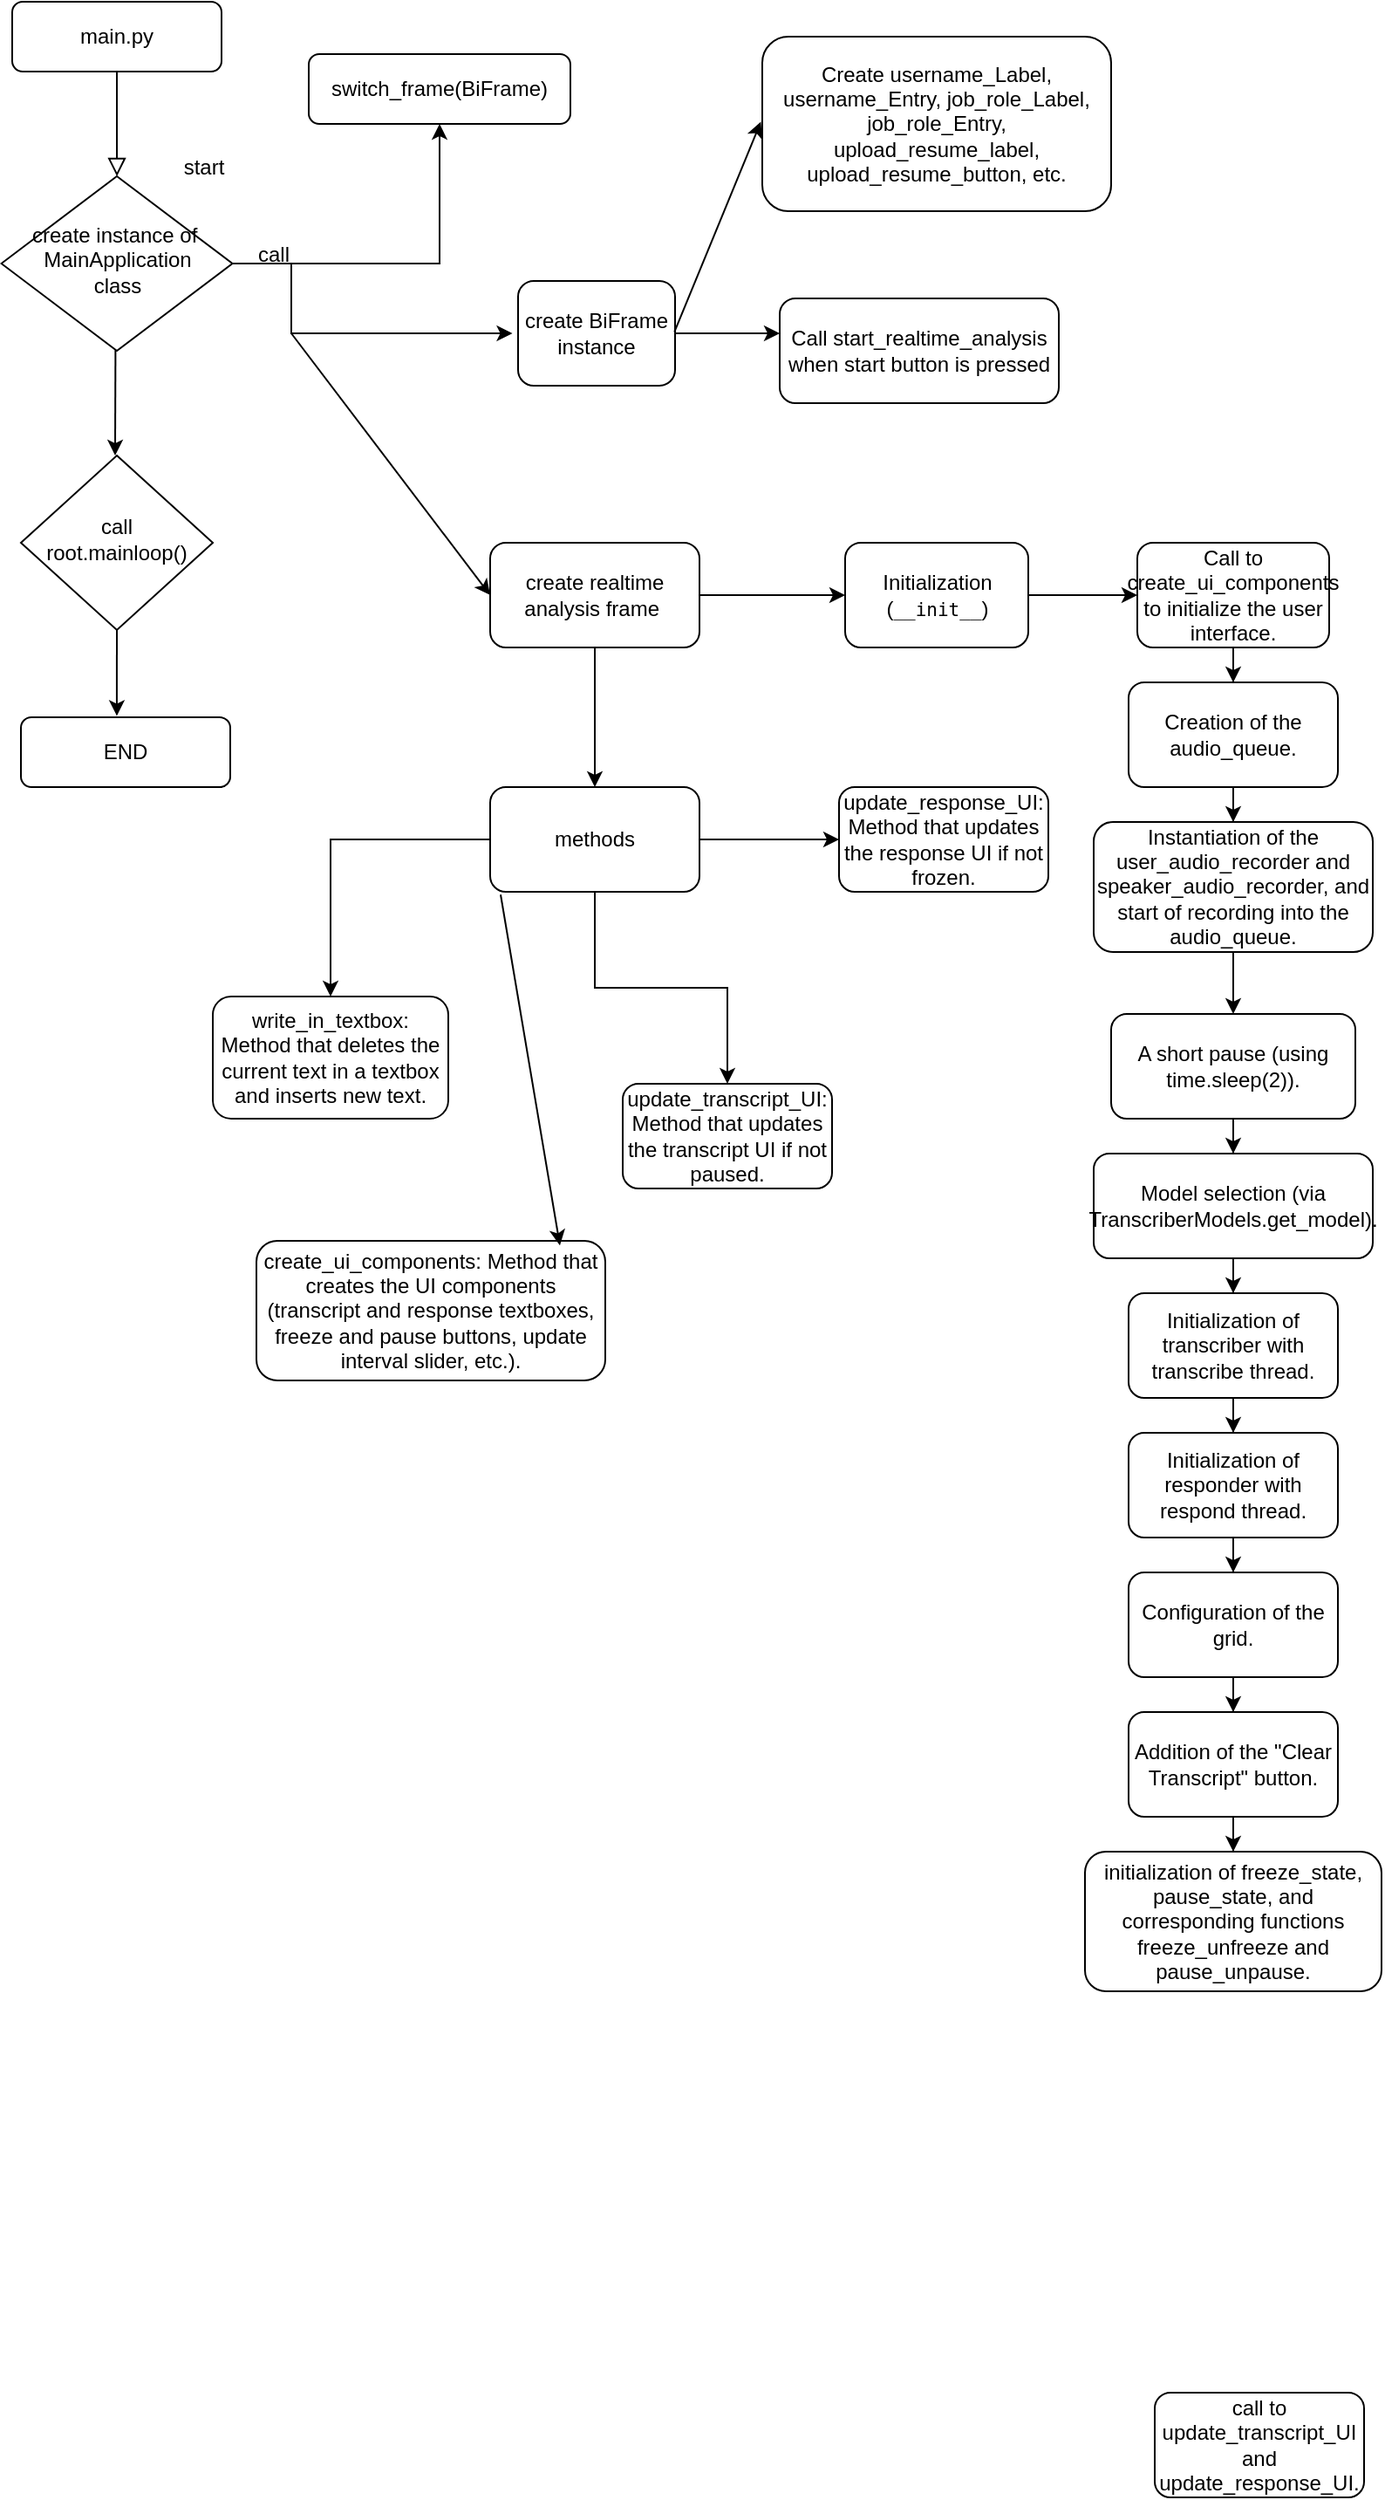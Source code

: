 <mxfile version="21.3.7" type="github">
  <diagram id="C5RBs43oDa-KdzZeNtuy" name="Page-1">
    <mxGraphModel dx="1562" dy="846" grid="1" gridSize="10" guides="1" tooltips="1" connect="0" arrows="1" fold="1" page="1" pageScale="1" pageWidth="827" pageHeight="1169" math="0" shadow="0">
      <root>
        <mxCell id="WIyWlLk6GJQsqaUBKTNV-0" />
        <mxCell id="WIyWlLk6GJQsqaUBKTNV-1" parent="WIyWlLk6GJQsqaUBKTNV-0" />
        <mxCell id="WIyWlLk6GJQsqaUBKTNV-2" value="" style="rounded=0;html=1;jettySize=auto;orthogonalLoop=1;fontSize=11;endArrow=block;endFill=0;endSize=8;strokeWidth=1;shadow=0;labelBackgroundColor=none;edgeStyle=orthogonalEdgeStyle;" parent="WIyWlLk6GJQsqaUBKTNV-1" source="WIyWlLk6GJQsqaUBKTNV-3" target="WIyWlLk6GJQsqaUBKTNV-6" edge="1">
          <mxGeometry relative="1" as="geometry" />
        </mxCell>
        <mxCell id="WIyWlLk6GJQsqaUBKTNV-3" value="main.py" style="rounded=1;whiteSpace=wrap;html=1;fontSize=12;glass=0;strokeWidth=1;shadow=0;" parent="WIyWlLk6GJQsqaUBKTNV-1" vertex="1">
          <mxGeometry x="140" y="50" width="120" height="40" as="geometry" />
        </mxCell>
        <mxCell id="6Ru11-lpTJLFxat0pvUQ-17" style="edgeStyle=orthogonalEdgeStyle;rounded=0;orthogonalLoop=1;jettySize=auto;html=1;" edge="1" parent="WIyWlLk6GJQsqaUBKTNV-1" source="WIyWlLk6GJQsqaUBKTNV-6" target="WIyWlLk6GJQsqaUBKTNV-7">
          <mxGeometry relative="1" as="geometry" />
        </mxCell>
        <mxCell id="WIyWlLk6GJQsqaUBKTNV-6" value="create instance of&amp;nbsp; MainApplication&lt;br&gt;class" style="rhombus;whiteSpace=wrap;html=1;shadow=0;fontFamily=Helvetica;fontSize=12;align=center;strokeWidth=1;spacing=6;spacingTop=-4;" parent="WIyWlLk6GJQsqaUBKTNV-1" vertex="1">
          <mxGeometry x="133.75" y="150" width="132.5" height="100" as="geometry" />
        </mxCell>
        <mxCell id="WIyWlLk6GJQsqaUBKTNV-7" value="switch_frame(BiFrame)" style="rounded=1;whiteSpace=wrap;html=1;fontSize=12;glass=0;strokeWidth=1;shadow=0;" parent="WIyWlLk6GJQsqaUBKTNV-1" vertex="1">
          <mxGeometry x="310" y="80" width="150" height="40" as="geometry" />
        </mxCell>
        <mxCell id="WIyWlLk6GJQsqaUBKTNV-10" value="call root.mainloop()" style="rhombus;whiteSpace=wrap;html=1;shadow=0;fontFamily=Helvetica;fontSize=12;align=center;strokeWidth=1;spacing=6;spacingTop=-4;" parent="WIyWlLk6GJQsqaUBKTNV-1" vertex="1">
          <mxGeometry x="145" y="310" width="110" height="100" as="geometry" />
        </mxCell>
        <mxCell id="6Ru11-lpTJLFxat0pvUQ-0" value="start" style="text;html=1;strokeColor=none;fillColor=none;align=center;verticalAlign=middle;whiteSpace=wrap;rounded=0;" vertex="1" parent="WIyWlLk6GJQsqaUBKTNV-1">
          <mxGeometry x="220" y="130" width="60" height="30" as="geometry" />
        </mxCell>
        <mxCell id="6Ru11-lpTJLFxat0pvUQ-15" value="END" style="rounded=1;whiteSpace=wrap;html=1;fontSize=12;glass=0;strokeWidth=1;shadow=0;" vertex="1" parent="WIyWlLk6GJQsqaUBKTNV-1">
          <mxGeometry x="145" y="460" width="120" height="40" as="geometry" />
        </mxCell>
        <mxCell id="6Ru11-lpTJLFxat0pvUQ-18" value="call" style="text;html=1;strokeColor=none;fillColor=none;align=center;verticalAlign=middle;whiteSpace=wrap;rounded=0;" vertex="1" parent="WIyWlLk6GJQsqaUBKTNV-1">
          <mxGeometry x="260" y="180" width="60" height="30" as="geometry" />
        </mxCell>
        <mxCell id="6Ru11-lpTJLFxat0pvUQ-28" style="edgeStyle=orthogonalEdgeStyle;rounded=0;orthogonalLoop=1;jettySize=auto;html=1;" edge="1" parent="WIyWlLk6GJQsqaUBKTNV-1" source="6Ru11-lpTJLFxat0pvUQ-20" target="6Ru11-lpTJLFxat0pvUQ-27">
          <mxGeometry relative="1" as="geometry">
            <Array as="points">
              <mxPoint x="580" y="240" />
            </Array>
          </mxGeometry>
        </mxCell>
        <mxCell id="6Ru11-lpTJLFxat0pvUQ-20" value="create BiFrame instance" style="rounded=1;whiteSpace=wrap;html=1;" vertex="1" parent="WIyWlLk6GJQsqaUBKTNV-1">
          <mxGeometry x="430" y="210" width="90" height="60" as="geometry" />
        </mxCell>
        <mxCell id="6Ru11-lpTJLFxat0pvUQ-22" value="" style="endArrow=classic;html=1;rounded=0;entryX=-0.036;entryY=0.5;entryDx=0;entryDy=0;entryPerimeter=0;" edge="1" parent="WIyWlLk6GJQsqaUBKTNV-1" target="6Ru11-lpTJLFxat0pvUQ-20">
          <mxGeometry width="50" height="50" relative="1" as="geometry">
            <mxPoint x="270" y="200" as="sourcePoint" />
            <mxPoint x="320" y="270" as="targetPoint" />
            <Array as="points">
              <mxPoint x="300" y="200" />
              <mxPoint x="300" y="240" />
            </Array>
          </mxGeometry>
        </mxCell>
        <mxCell id="6Ru11-lpTJLFxat0pvUQ-23" value="" style="endArrow=classic;html=1;rounded=0;exitX=0.996;exitY=0.487;exitDx=0;exitDy=0;exitPerimeter=0;entryX=-0.004;entryY=0.488;entryDx=0;entryDy=0;entryPerimeter=0;" edge="1" parent="WIyWlLk6GJQsqaUBKTNV-1" source="6Ru11-lpTJLFxat0pvUQ-20" target="6Ru11-lpTJLFxat0pvUQ-26">
          <mxGeometry width="50" height="50" relative="1" as="geometry">
            <mxPoint x="440" y="240" as="sourcePoint" />
            <mxPoint x="500" y="240" as="targetPoint" />
          </mxGeometry>
        </mxCell>
        <mxCell id="6Ru11-lpTJLFxat0pvUQ-24" value="" style="endArrow=classic;html=1;rounded=0;exitX=0.5;exitY=0.996;exitDx=0;exitDy=0;exitPerimeter=0;entryX=0.458;entryY=-0.02;entryDx=0;entryDy=0;entryPerimeter=0;" edge="1" parent="WIyWlLk6GJQsqaUBKTNV-1" source="WIyWlLk6GJQsqaUBKTNV-10" target="6Ru11-lpTJLFxat0pvUQ-15">
          <mxGeometry width="50" height="50" relative="1" as="geometry">
            <mxPoint x="200" y="450" as="sourcePoint" />
            <mxPoint x="250" y="400" as="targetPoint" />
          </mxGeometry>
        </mxCell>
        <mxCell id="6Ru11-lpTJLFxat0pvUQ-25" value="" style="endArrow=classic;html=1;rounded=0;exitX=0.494;exitY=0.996;exitDx=0;exitDy=0;exitPerimeter=0;" edge="1" parent="WIyWlLk6GJQsqaUBKTNV-1" source="WIyWlLk6GJQsqaUBKTNV-6">
          <mxGeometry width="50" height="50" relative="1" as="geometry">
            <mxPoint x="200" y="450" as="sourcePoint" />
            <mxPoint x="199" y="310" as="targetPoint" />
            <Array as="points" />
          </mxGeometry>
        </mxCell>
        <mxCell id="6Ru11-lpTJLFxat0pvUQ-26" value="Create username_Label, username_Entry, job_role_Label, job_role_Entry, upload_resume_label, upload_resume_button, etc." style="rounded=1;whiteSpace=wrap;html=1;" vertex="1" parent="WIyWlLk6GJQsqaUBKTNV-1">
          <mxGeometry x="570" y="70" width="200" height="100" as="geometry" />
        </mxCell>
        <mxCell id="6Ru11-lpTJLFxat0pvUQ-27" value="Call start_realtime_analysis when start button is pressed " style="rounded=1;whiteSpace=wrap;html=1;" vertex="1" parent="WIyWlLk6GJQsqaUBKTNV-1">
          <mxGeometry x="580" y="220" width="160" height="60" as="geometry" />
        </mxCell>
        <mxCell id="6Ru11-lpTJLFxat0pvUQ-32" value="" style="edgeStyle=orthogonalEdgeStyle;rounded=0;orthogonalLoop=1;jettySize=auto;html=1;" edge="1" parent="WIyWlLk6GJQsqaUBKTNV-1" source="6Ru11-lpTJLFxat0pvUQ-29" target="6Ru11-lpTJLFxat0pvUQ-31">
          <mxGeometry relative="1" as="geometry" />
        </mxCell>
        <mxCell id="6Ru11-lpTJLFxat0pvUQ-56" value="" style="edgeStyle=orthogonalEdgeStyle;rounded=0;orthogonalLoop=1;jettySize=auto;html=1;" edge="1" parent="WIyWlLk6GJQsqaUBKTNV-1" source="6Ru11-lpTJLFxat0pvUQ-29" target="6Ru11-lpTJLFxat0pvUQ-55">
          <mxGeometry relative="1" as="geometry" />
        </mxCell>
        <mxCell id="6Ru11-lpTJLFxat0pvUQ-29" value="create realtime analysis frame&amp;nbsp;" style="rounded=1;whiteSpace=wrap;html=1;" vertex="1" parent="WIyWlLk6GJQsqaUBKTNV-1">
          <mxGeometry x="414" y="360" width="120" height="60" as="geometry" />
        </mxCell>
        <mxCell id="6Ru11-lpTJLFxat0pvUQ-30" value="" style="endArrow=classic;html=1;rounded=0;entryX=0;entryY=0.5;entryDx=0;entryDy=0;entryPerimeter=0;" edge="1" parent="WIyWlLk6GJQsqaUBKTNV-1" target="6Ru11-lpTJLFxat0pvUQ-29">
          <mxGeometry width="50" height="50" relative="1" as="geometry">
            <mxPoint x="300" y="240" as="sourcePoint" />
            <mxPoint x="480" y="410" as="targetPoint" />
          </mxGeometry>
        </mxCell>
        <mxCell id="6Ru11-lpTJLFxat0pvUQ-44" value="" style="edgeStyle=orthogonalEdgeStyle;rounded=0;orthogonalLoop=1;jettySize=auto;html=1;" edge="1" parent="WIyWlLk6GJQsqaUBKTNV-1" source="6Ru11-lpTJLFxat0pvUQ-31" target="6Ru11-lpTJLFxat0pvUQ-33">
          <mxGeometry relative="1" as="geometry" />
        </mxCell>
        <mxCell id="6Ru11-lpTJLFxat0pvUQ-31" value="Initialization (&lt;code style=&quot;border: 0px solid rgb(217, 217, 227); box-sizing: border-box; --tw-border-spacing-x:0; --tw-border-spacing-y:0; --tw-translate-x:0; --tw-translate-y:0; --tw-rotate:0; --tw-skew-x:0; --tw-skew-y:0; --tw-scale-x:1; --tw-scale-y:1; --tw-pan-x: ; --tw-pan-y: ; --tw-pinch-zoom: ; --tw-scroll-snap-strictness:proximity; --tw-gradient-from-position: ; --tw-gradient-via-position: ; --tw-gradient-to-position: ; --tw-ordinal: ; --tw-slashed-zero: ; --tw-numeric-figure: ; --tw-numeric-spacing: ; --tw-numeric-fraction: ; --tw-ring-inset: ; --tw-ring-offset-width:0px; --tw-ring-offset-color:#fff; --tw-ring-color:rgba(69,89,164,0.5); --tw-ring-offset-shadow:0 0 transparent; --tw-ring-shadow:0 0 transparent; --tw-shadow:0 0 transparent; --tw-shadow-colored:0 0 transparent; --tw-blur: ; --tw-brightness: ; --tw-contrast: ; --tw-grayscale: ; --tw-hue-rotate: ; --tw-invert: ; --tw-saturate: ; --tw-sepia: ; --tw-drop-shadow: ; --tw-backdrop-blur: ; --tw-backdrop-brightness: ; --tw-backdrop-contrast: ; --tw-backdrop-grayscale: ; --tw-backdrop-hue-rotate: ; --tw-backdrop-invert: ; --tw-backdrop-opacity: ; --tw-backdrop-saturate: ; --tw-backdrop-sepia: ; font-size: 0.875em; color: var(--tw-prose-code); font-family: &amp;quot;Söhne Mono&amp;quot;, Monaco, &amp;quot;Andale Mono&amp;quot;, &amp;quot;Ubuntu Mono&amp;quot;, monospace !important;&quot;&gt;__init__&lt;/code&gt;)" style="whiteSpace=wrap;html=1;rounded=1;" vertex="1" parent="WIyWlLk6GJQsqaUBKTNV-1">
          <mxGeometry x="617.5" y="360" width="105" height="60" as="geometry" />
        </mxCell>
        <mxCell id="6Ru11-lpTJLFxat0pvUQ-45" value="" style="edgeStyle=orthogonalEdgeStyle;rounded=0;orthogonalLoop=1;jettySize=auto;html=1;" edge="1" parent="WIyWlLk6GJQsqaUBKTNV-1" source="6Ru11-lpTJLFxat0pvUQ-33" target="6Ru11-lpTJLFxat0pvUQ-34">
          <mxGeometry relative="1" as="geometry" />
        </mxCell>
        <mxCell id="6Ru11-lpTJLFxat0pvUQ-33" value="Call to create_ui_components to initialize the user interface. " style="rounded=1;whiteSpace=wrap;html=1;" vertex="1" parent="WIyWlLk6GJQsqaUBKTNV-1">
          <mxGeometry x="785" y="360" width="110" height="60" as="geometry" />
        </mxCell>
        <mxCell id="6Ru11-lpTJLFxat0pvUQ-46" value="" style="edgeStyle=orthogonalEdgeStyle;rounded=0;orthogonalLoop=1;jettySize=auto;html=1;" edge="1" parent="WIyWlLk6GJQsqaUBKTNV-1" source="6Ru11-lpTJLFxat0pvUQ-34" target="6Ru11-lpTJLFxat0pvUQ-36">
          <mxGeometry relative="1" as="geometry" />
        </mxCell>
        <mxCell id="6Ru11-lpTJLFxat0pvUQ-34" value="Creation of the audio_queue." style="rounded=1;whiteSpace=wrap;html=1;" vertex="1" parent="WIyWlLk6GJQsqaUBKTNV-1">
          <mxGeometry x="780" y="440" width="120" height="60" as="geometry" />
        </mxCell>
        <mxCell id="6Ru11-lpTJLFxat0pvUQ-48" value="" style="edgeStyle=orthogonalEdgeStyle;rounded=0;orthogonalLoop=1;jettySize=auto;html=1;" edge="1" parent="WIyWlLk6GJQsqaUBKTNV-1" source="6Ru11-lpTJLFxat0pvUQ-35" target="6Ru11-lpTJLFxat0pvUQ-37">
          <mxGeometry relative="1" as="geometry" />
        </mxCell>
        <mxCell id="6Ru11-lpTJLFxat0pvUQ-35" value="A short pause (using time.sleep(2))." style="rounded=1;whiteSpace=wrap;html=1;" vertex="1" parent="WIyWlLk6GJQsqaUBKTNV-1">
          <mxGeometry x="770" y="630" width="140" height="60" as="geometry" />
        </mxCell>
        <mxCell id="6Ru11-lpTJLFxat0pvUQ-47" value="" style="edgeStyle=orthogonalEdgeStyle;rounded=0;orthogonalLoop=1;jettySize=auto;html=1;" edge="1" parent="WIyWlLk6GJQsqaUBKTNV-1" source="6Ru11-lpTJLFxat0pvUQ-36" target="6Ru11-lpTJLFxat0pvUQ-35">
          <mxGeometry relative="1" as="geometry" />
        </mxCell>
        <mxCell id="6Ru11-lpTJLFxat0pvUQ-36" value="Instantiation of the user_audio_recorder and speaker_audio_recorder, and start of recording into the audio_queue." style="rounded=1;whiteSpace=wrap;html=1;" vertex="1" parent="WIyWlLk6GJQsqaUBKTNV-1">
          <mxGeometry x="760" y="520" width="160" height="74.5" as="geometry" />
        </mxCell>
        <mxCell id="6Ru11-lpTJLFxat0pvUQ-49" value="" style="edgeStyle=orthogonalEdgeStyle;rounded=0;orthogonalLoop=1;jettySize=auto;html=1;" edge="1" parent="WIyWlLk6GJQsqaUBKTNV-1" source="6Ru11-lpTJLFxat0pvUQ-37" target="6Ru11-lpTJLFxat0pvUQ-38">
          <mxGeometry relative="1" as="geometry" />
        </mxCell>
        <mxCell id="6Ru11-lpTJLFxat0pvUQ-37" value="Model selection (via TranscriberModels.get_model)." style="rounded=1;whiteSpace=wrap;html=1;" vertex="1" parent="WIyWlLk6GJQsqaUBKTNV-1">
          <mxGeometry x="760" y="710" width="160" height="60" as="geometry" />
        </mxCell>
        <mxCell id="6Ru11-lpTJLFxat0pvUQ-51" value="" style="edgeStyle=orthogonalEdgeStyle;rounded=0;orthogonalLoop=1;jettySize=auto;html=1;" edge="1" parent="WIyWlLk6GJQsqaUBKTNV-1" source="6Ru11-lpTJLFxat0pvUQ-38" target="6Ru11-lpTJLFxat0pvUQ-39">
          <mxGeometry relative="1" as="geometry" />
        </mxCell>
        <mxCell id="6Ru11-lpTJLFxat0pvUQ-38" value="Initialization of transcriber with transcribe thread. " style="rounded=1;whiteSpace=wrap;html=1;" vertex="1" parent="WIyWlLk6GJQsqaUBKTNV-1">
          <mxGeometry x="780" y="790" width="120" height="60" as="geometry" />
        </mxCell>
        <mxCell id="6Ru11-lpTJLFxat0pvUQ-52" value="" style="edgeStyle=orthogonalEdgeStyle;rounded=0;orthogonalLoop=1;jettySize=auto;html=1;" edge="1" parent="WIyWlLk6GJQsqaUBKTNV-1" source="6Ru11-lpTJLFxat0pvUQ-39" target="6Ru11-lpTJLFxat0pvUQ-40">
          <mxGeometry relative="1" as="geometry" />
        </mxCell>
        <mxCell id="6Ru11-lpTJLFxat0pvUQ-39" value="Initialization of responder with respond thread." style="rounded=1;whiteSpace=wrap;html=1;" vertex="1" parent="WIyWlLk6GJQsqaUBKTNV-1">
          <mxGeometry x="780" y="870" width="120" height="60" as="geometry" />
        </mxCell>
        <mxCell id="6Ru11-lpTJLFxat0pvUQ-53" value="" style="edgeStyle=orthogonalEdgeStyle;rounded=0;orthogonalLoop=1;jettySize=auto;html=1;" edge="1" parent="WIyWlLk6GJQsqaUBKTNV-1" source="6Ru11-lpTJLFxat0pvUQ-40" target="6Ru11-lpTJLFxat0pvUQ-41">
          <mxGeometry relative="1" as="geometry" />
        </mxCell>
        <mxCell id="6Ru11-lpTJLFxat0pvUQ-40" value="Configuration of the grid." style="rounded=1;whiteSpace=wrap;html=1;" vertex="1" parent="WIyWlLk6GJQsqaUBKTNV-1">
          <mxGeometry x="780" y="950" width="120" height="60" as="geometry" />
        </mxCell>
        <mxCell id="6Ru11-lpTJLFxat0pvUQ-54" value="" style="edgeStyle=orthogonalEdgeStyle;rounded=0;orthogonalLoop=1;jettySize=auto;html=1;" edge="1" parent="WIyWlLk6GJQsqaUBKTNV-1" source="6Ru11-lpTJLFxat0pvUQ-41" target="6Ru11-lpTJLFxat0pvUQ-42">
          <mxGeometry relative="1" as="geometry" />
        </mxCell>
        <mxCell id="6Ru11-lpTJLFxat0pvUQ-41" value="Addition of the &quot;Clear Transcript&quot; button." style="rounded=1;whiteSpace=wrap;html=1;" vertex="1" parent="WIyWlLk6GJQsqaUBKTNV-1">
          <mxGeometry x="780" y="1030" width="120" height="60" as="geometry" />
        </mxCell>
        <mxCell id="6Ru11-lpTJLFxat0pvUQ-42" value="initialization of freeze_state, pause_state, and corresponding functions freeze_unfreeze and pause_unpause." style="rounded=1;whiteSpace=wrap;html=1;" vertex="1" parent="WIyWlLk6GJQsqaUBKTNV-1">
          <mxGeometry x="755" y="1110" width="170" height="80" as="geometry" />
        </mxCell>
        <mxCell id="6Ru11-lpTJLFxat0pvUQ-43" value="call to update_transcript_UI and update_response_UI." style="rounded=1;whiteSpace=wrap;html=1;" vertex="1" parent="WIyWlLk6GJQsqaUBKTNV-1">
          <mxGeometry x="795" y="1420" width="120" height="60" as="geometry" />
        </mxCell>
        <mxCell id="6Ru11-lpTJLFxat0pvUQ-58" value="" style="edgeStyle=orthogonalEdgeStyle;rounded=0;orthogonalLoop=1;jettySize=auto;html=1;" edge="1" parent="WIyWlLk6GJQsqaUBKTNV-1" source="6Ru11-lpTJLFxat0pvUQ-55" target="6Ru11-lpTJLFxat0pvUQ-57">
          <mxGeometry relative="1" as="geometry" />
        </mxCell>
        <mxCell id="6Ru11-lpTJLFxat0pvUQ-60" value="" style="edgeStyle=orthogonalEdgeStyle;rounded=0;orthogonalLoop=1;jettySize=auto;html=1;" edge="1" parent="WIyWlLk6GJQsqaUBKTNV-1" source="6Ru11-lpTJLFxat0pvUQ-55" target="6Ru11-lpTJLFxat0pvUQ-59">
          <mxGeometry relative="1" as="geometry" />
        </mxCell>
        <mxCell id="6Ru11-lpTJLFxat0pvUQ-62" value="" style="edgeStyle=orthogonalEdgeStyle;rounded=0;orthogonalLoop=1;jettySize=auto;html=1;" edge="1" parent="WIyWlLk6GJQsqaUBKTNV-1" source="6Ru11-lpTJLFxat0pvUQ-55" target="6Ru11-lpTJLFxat0pvUQ-61">
          <mxGeometry relative="1" as="geometry" />
        </mxCell>
        <mxCell id="6Ru11-lpTJLFxat0pvUQ-55" value="methods" style="whiteSpace=wrap;html=1;rounded=1;" vertex="1" parent="WIyWlLk6GJQsqaUBKTNV-1">
          <mxGeometry x="414" y="500" width="120" height="60" as="geometry" />
        </mxCell>
        <mxCell id="6Ru11-lpTJLFxat0pvUQ-57" value="write_in_textbox: Method that deletes the current text in a textbox and inserts new text." style="whiteSpace=wrap;html=1;rounded=1;" vertex="1" parent="WIyWlLk6GJQsqaUBKTNV-1">
          <mxGeometry x="255" y="620" width="135" height="70" as="geometry" />
        </mxCell>
        <mxCell id="6Ru11-lpTJLFxat0pvUQ-59" value="update_response_UI: Method that updates the response UI if not frozen." style="whiteSpace=wrap;html=1;rounded=1;" vertex="1" parent="WIyWlLk6GJQsqaUBKTNV-1">
          <mxGeometry x="614" y="500" width="120" height="60" as="geometry" />
        </mxCell>
        <mxCell id="6Ru11-lpTJLFxat0pvUQ-61" value="update_transcript_UI: Method that updates the transcript UI if not paused." style="whiteSpace=wrap;html=1;rounded=1;" vertex="1" parent="WIyWlLk6GJQsqaUBKTNV-1">
          <mxGeometry x="490" y="670" width="120" height="60" as="geometry" />
        </mxCell>
        <mxCell id="6Ru11-lpTJLFxat0pvUQ-63" value="create_ui_components: Method that creates the UI components (transcript and response textboxes, freeze and pause buttons, update interval slider, etc.)." style="rounded=1;whiteSpace=wrap;html=1;" vertex="1" parent="WIyWlLk6GJQsqaUBKTNV-1">
          <mxGeometry x="280" y="760" width="200" height="80" as="geometry" />
        </mxCell>
        <mxCell id="6Ru11-lpTJLFxat0pvUQ-64" value="" style="endArrow=classic;html=1;rounded=0;exitX=0.05;exitY=1.027;exitDx=0;exitDy=0;exitPerimeter=0;entryX=0.87;entryY=0.033;entryDx=0;entryDy=0;entryPerimeter=0;" edge="1" parent="WIyWlLk6GJQsqaUBKTNV-1" source="6Ru11-lpTJLFxat0pvUQ-55" target="6Ru11-lpTJLFxat0pvUQ-63">
          <mxGeometry width="50" height="50" relative="1" as="geometry">
            <mxPoint x="490" y="590" as="sourcePoint" />
            <mxPoint x="540" y="540" as="targetPoint" />
          </mxGeometry>
        </mxCell>
      </root>
    </mxGraphModel>
  </diagram>
</mxfile>
